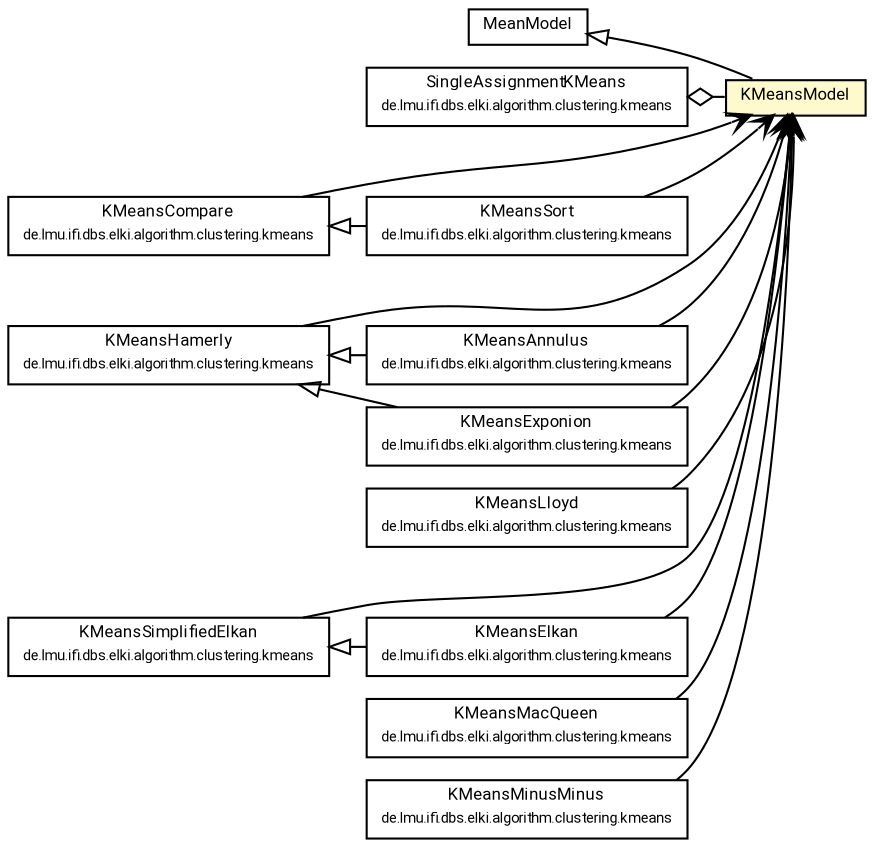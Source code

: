 #!/usr/local/bin/dot
#
# Class diagram 
# Generated by UMLGraph version R5_7_2-60-g0e99a6 (http://www.spinellis.gr/umlgraph/)
#

digraph G {
	graph [fontnames="svg"]
	edge [fontname="Roboto",fontsize=7,labelfontname="Roboto",labelfontsize=7,color="black"];
	node [fontname="Roboto",fontcolor="black",fontsize=8,shape=plaintext,margin=0,width=0,height=0];
	nodesep=0.15;
	ranksep=0.25;
	rankdir=LR;
	// de.lmu.ifi.dbs.elki.data.model.KMeansModel
	c5716665 [label=<<table title="de.lmu.ifi.dbs.elki.data.model.KMeansModel" border="0" cellborder="1" cellspacing="0" cellpadding="2" bgcolor="lemonChiffon" href="KMeansModel.html" target="_parent">
		<tr><td><table border="0" cellspacing="0" cellpadding="1">
		<tr><td align="center" balign="center"> <font face="Roboto">KMeansModel</font> </td></tr>
		</table></td></tr>
		</table>>, URL="KMeansModel.html"];
	// de.lmu.ifi.dbs.elki.data.model.MeanModel
	c5716666 [label=<<table title="de.lmu.ifi.dbs.elki.data.model.MeanModel" border="0" cellborder="1" cellspacing="0" cellpadding="2" href="MeanModel.html" target="_parent">
		<tr><td><table border="0" cellspacing="0" cellpadding="1">
		<tr><td align="center" balign="center"> <font face="Roboto">MeanModel</font> </td></tr>
		</table></td></tr>
		</table>>, URL="MeanModel.html"];
	// de.lmu.ifi.dbs.elki.algorithm.clustering.kmeans.SingleAssignmentKMeans<V extends de.lmu.ifi.dbs.elki.data.NumberVector>
	c5716878 [label=<<table title="de.lmu.ifi.dbs.elki.algorithm.clustering.kmeans.SingleAssignmentKMeans" border="0" cellborder="1" cellspacing="0" cellpadding="2" href="../../algorithm/clustering/kmeans/SingleAssignmentKMeans.html" target="_parent">
		<tr><td><table border="0" cellspacing="0" cellpadding="1">
		<tr><td align="center" balign="center"> <font face="Roboto">SingleAssignmentKMeans</font> </td></tr>
		<tr><td align="center" balign="center"> <font face="Roboto" point-size="7.0">de.lmu.ifi.dbs.elki.algorithm.clustering.kmeans</font> </td></tr>
		</table></td></tr>
		</table>>, URL="../../algorithm/clustering/kmeans/SingleAssignmentKMeans.html"];
	// de.lmu.ifi.dbs.elki.algorithm.clustering.kmeans.KMeansSort<V extends de.lmu.ifi.dbs.elki.data.NumberVector>
	c5716885 [label=<<table title="de.lmu.ifi.dbs.elki.algorithm.clustering.kmeans.KMeansSort" border="0" cellborder="1" cellspacing="0" cellpadding="2" href="../../algorithm/clustering/kmeans/KMeansSort.html" target="_parent">
		<tr><td><table border="0" cellspacing="0" cellpadding="1">
		<tr><td align="center" balign="center"> <font face="Roboto">KMeansSort</font> </td></tr>
		<tr><td align="center" balign="center"> <font face="Roboto" point-size="7.0">de.lmu.ifi.dbs.elki.algorithm.clustering.kmeans</font> </td></tr>
		</table></td></tr>
		</table>>, URL="../../algorithm/clustering/kmeans/KMeansSort.html"];
	// de.lmu.ifi.dbs.elki.algorithm.clustering.kmeans.KMeansAnnulus<V extends de.lmu.ifi.dbs.elki.data.NumberVector>
	c5716888 [label=<<table title="de.lmu.ifi.dbs.elki.algorithm.clustering.kmeans.KMeansAnnulus" border="0" cellborder="1" cellspacing="0" cellpadding="2" href="../../algorithm/clustering/kmeans/KMeansAnnulus.html" target="_parent">
		<tr><td><table border="0" cellspacing="0" cellpadding="1">
		<tr><td align="center" balign="center"> <font face="Roboto">KMeansAnnulus</font> </td></tr>
		<tr><td align="center" balign="center"> <font face="Roboto" point-size="7.0">de.lmu.ifi.dbs.elki.algorithm.clustering.kmeans</font> </td></tr>
		</table></td></tr>
		</table>>, URL="../../algorithm/clustering/kmeans/KMeansAnnulus.html"];
	// de.lmu.ifi.dbs.elki.algorithm.clustering.kmeans.KMeansExponion<V extends de.lmu.ifi.dbs.elki.data.NumberVector>
	c5716891 [label=<<table title="de.lmu.ifi.dbs.elki.algorithm.clustering.kmeans.KMeansExponion" border="0" cellborder="1" cellspacing="0" cellpadding="2" href="../../algorithm/clustering/kmeans/KMeansExponion.html" target="_parent">
		<tr><td><table border="0" cellspacing="0" cellpadding="1">
		<tr><td align="center" balign="center"> <font face="Roboto">KMeansExponion</font> </td></tr>
		<tr><td align="center" balign="center"> <font face="Roboto" point-size="7.0">de.lmu.ifi.dbs.elki.algorithm.clustering.kmeans</font> </td></tr>
		</table></td></tr>
		</table>>, URL="../../algorithm/clustering/kmeans/KMeansExponion.html"];
	// de.lmu.ifi.dbs.elki.algorithm.clustering.kmeans.KMeansLloyd<V extends de.lmu.ifi.dbs.elki.data.NumberVector>
	c5716894 [label=<<table title="de.lmu.ifi.dbs.elki.algorithm.clustering.kmeans.KMeansLloyd" border="0" cellborder="1" cellspacing="0" cellpadding="2" href="../../algorithm/clustering/kmeans/KMeansLloyd.html" target="_parent">
		<tr><td><table border="0" cellspacing="0" cellpadding="1">
		<tr><td align="center" balign="center"> <font face="Roboto">KMeansLloyd</font> </td></tr>
		<tr><td align="center" balign="center"> <font face="Roboto" point-size="7.0">de.lmu.ifi.dbs.elki.algorithm.clustering.kmeans</font> </td></tr>
		</table></td></tr>
		</table>>, URL="../../algorithm/clustering/kmeans/KMeansLloyd.html"];
	// de.lmu.ifi.dbs.elki.algorithm.clustering.kmeans.KMeansElkan<V extends de.lmu.ifi.dbs.elki.data.NumberVector>
	c5716900 [label=<<table title="de.lmu.ifi.dbs.elki.algorithm.clustering.kmeans.KMeansElkan" border="0" cellborder="1" cellspacing="0" cellpadding="2" href="../../algorithm/clustering/kmeans/KMeansElkan.html" target="_parent">
		<tr><td><table border="0" cellspacing="0" cellpadding="1">
		<tr><td align="center" balign="center"> <font face="Roboto">KMeansElkan</font> </td></tr>
		<tr><td align="center" balign="center"> <font face="Roboto" point-size="7.0">de.lmu.ifi.dbs.elki.algorithm.clustering.kmeans</font> </td></tr>
		</table></td></tr>
		</table>>, URL="../../algorithm/clustering/kmeans/KMeansElkan.html"];
	// de.lmu.ifi.dbs.elki.algorithm.clustering.kmeans.KMeansHamerly<V extends de.lmu.ifi.dbs.elki.data.NumberVector>
	c5716909 [label=<<table title="de.lmu.ifi.dbs.elki.algorithm.clustering.kmeans.KMeansHamerly" border="0" cellborder="1" cellspacing="0" cellpadding="2" href="../../algorithm/clustering/kmeans/KMeansHamerly.html" target="_parent">
		<tr><td><table border="0" cellspacing="0" cellpadding="1">
		<tr><td align="center" balign="center"> <font face="Roboto">KMeansHamerly</font> </td></tr>
		<tr><td align="center" balign="center"> <font face="Roboto" point-size="7.0">de.lmu.ifi.dbs.elki.algorithm.clustering.kmeans</font> </td></tr>
		</table></td></tr>
		</table>>, URL="../../algorithm/clustering/kmeans/KMeansHamerly.html"];
	// de.lmu.ifi.dbs.elki.algorithm.clustering.kmeans.KMeansMacQueen<V extends de.lmu.ifi.dbs.elki.data.NumberVector>
	c5716914 [label=<<table title="de.lmu.ifi.dbs.elki.algorithm.clustering.kmeans.KMeansMacQueen" border="0" cellborder="1" cellspacing="0" cellpadding="2" href="../../algorithm/clustering/kmeans/KMeansMacQueen.html" target="_parent">
		<tr><td><table border="0" cellspacing="0" cellpadding="1">
		<tr><td align="center" balign="center"> <font face="Roboto">KMeansMacQueen</font> </td></tr>
		<tr><td align="center" balign="center"> <font face="Roboto" point-size="7.0">de.lmu.ifi.dbs.elki.algorithm.clustering.kmeans</font> </td></tr>
		</table></td></tr>
		</table>>, URL="../../algorithm/clustering/kmeans/KMeansMacQueen.html"];
	// de.lmu.ifi.dbs.elki.algorithm.clustering.kmeans.KMeansMinusMinus<V extends de.lmu.ifi.dbs.elki.data.NumberVector>
	c5716917 [label=<<table title="de.lmu.ifi.dbs.elki.algorithm.clustering.kmeans.KMeansMinusMinus" border="0" cellborder="1" cellspacing="0" cellpadding="2" href="../../algorithm/clustering/kmeans/KMeansMinusMinus.html" target="_parent">
		<tr><td><table border="0" cellspacing="0" cellpadding="1">
		<tr><td align="center" balign="center"> <font face="Roboto">KMeansMinusMinus</font> </td></tr>
		<tr><td align="center" balign="center"> <font face="Roboto" point-size="7.0">de.lmu.ifi.dbs.elki.algorithm.clustering.kmeans</font> </td></tr>
		</table></td></tr>
		</table>>, URL="../../algorithm/clustering/kmeans/KMeansMinusMinus.html"];
	// de.lmu.ifi.dbs.elki.algorithm.clustering.kmeans.KMeansSimplifiedElkan<V extends de.lmu.ifi.dbs.elki.data.NumberVector>
	c5716928 [label=<<table title="de.lmu.ifi.dbs.elki.algorithm.clustering.kmeans.KMeansSimplifiedElkan" border="0" cellborder="1" cellspacing="0" cellpadding="2" href="../../algorithm/clustering/kmeans/KMeansSimplifiedElkan.html" target="_parent">
		<tr><td><table border="0" cellspacing="0" cellpadding="1">
		<tr><td align="center" balign="center"> <font face="Roboto">KMeansSimplifiedElkan</font> </td></tr>
		<tr><td align="center" balign="center"> <font face="Roboto" point-size="7.0">de.lmu.ifi.dbs.elki.algorithm.clustering.kmeans</font> </td></tr>
		</table></td></tr>
		</table>>, URL="../../algorithm/clustering/kmeans/KMeansSimplifiedElkan.html"];
	// de.lmu.ifi.dbs.elki.algorithm.clustering.kmeans.KMeansCompare<V extends de.lmu.ifi.dbs.elki.data.NumberVector>
	c5716941 [label=<<table title="de.lmu.ifi.dbs.elki.algorithm.clustering.kmeans.KMeansCompare" border="0" cellborder="1" cellspacing="0" cellpadding="2" href="../../algorithm/clustering/kmeans/KMeansCompare.html" target="_parent">
		<tr><td><table border="0" cellspacing="0" cellpadding="1">
		<tr><td align="center" balign="center"> <font face="Roboto">KMeansCompare</font> </td></tr>
		<tr><td align="center" balign="center"> <font face="Roboto" point-size="7.0">de.lmu.ifi.dbs.elki.algorithm.clustering.kmeans</font> </td></tr>
		</table></td></tr>
		</table>>, URL="../../algorithm/clustering/kmeans/KMeansCompare.html"];
	// de.lmu.ifi.dbs.elki.data.model.KMeansModel extends de.lmu.ifi.dbs.elki.data.model.MeanModel
	c5716666 -> c5716665 [arrowtail=empty,dir=back,weight=10];
	// de.lmu.ifi.dbs.elki.algorithm.clustering.kmeans.SingleAssignmentKMeans<V extends de.lmu.ifi.dbs.elki.data.NumberVector> has de.lmu.ifi.dbs.elki.data.model.KMeansModel
	c5716878 -> c5716665 [arrowhead=none,arrowtail=ediamond,dir=back,weight=4];
	// de.lmu.ifi.dbs.elki.algorithm.clustering.kmeans.KMeansSort<V extends de.lmu.ifi.dbs.elki.data.NumberVector> extends de.lmu.ifi.dbs.elki.algorithm.clustering.kmeans.KMeansCompare<V extends de.lmu.ifi.dbs.elki.data.NumberVector>
	c5716941 -> c5716885 [arrowtail=empty,dir=back,weight=10];
	// de.lmu.ifi.dbs.elki.algorithm.clustering.kmeans.KMeansSort<V extends de.lmu.ifi.dbs.elki.data.NumberVector> navassoc de.lmu.ifi.dbs.elki.data.model.KMeansModel
	c5716885 -> c5716665 [arrowhead=open,weight=1];
	// de.lmu.ifi.dbs.elki.algorithm.clustering.kmeans.KMeansAnnulus<V extends de.lmu.ifi.dbs.elki.data.NumberVector> extends de.lmu.ifi.dbs.elki.algorithm.clustering.kmeans.KMeansHamerly<V extends de.lmu.ifi.dbs.elki.data.NumberVector>
	c5716909 -> c5716888 [arrowtail=empty,dir=back,weight=10];
	// de.lmu.ifi.dbs.elki.algorithm.clustering.kmeans.KMeansAnnulus<V extends de.lmu.ifi.dbs.elki.data.NumberVector> navassoc de.lmu.ifi.dbs.elki.data.model.KMeansModel
	c5716888 -> c5716665 [arrowhead=open,weight=1];
	// de.lmu.ifi.dbs.elki.algorithm.clustering.kmeans.KMeansExponion<V extends de.lmu.ifi.dbs.elki.data.NumberVector> extends de.lmu.ifi.dbs.elki.algorithm.clustering.kmeans.KMeansHamerly<V extends de.lmu.ifi.dbs.elki.data.NumberVector>
	c5716909 -> c5716891 [arrowtail=empty,dir=back,weight=10];
	// de.lmu.ifi.dbs.elki.algorithm.clustering.kmeans.KMeansExponion<V extends de.lmu.ifi.dbs.elki.data.NumberVector> navassoc de.lmu.ifi.dbs.elki.data.model.KMeansModel
	c5716891 -> c5716665 [arrowhead=open,weight=1];
	// de.lmu.ifi.dbs.elki.algorithm.clustering.kmeans.KMeansLloyd<V extends de.lmu.ifi.dbs.elki.data.NumberVector> navassoc de.lmu.ifi.dbs.elki.data.model.KMeansModel
	c5716894 -> c5716665 [arrowhead=open,weight=1];
	// de.lmu.ifi.dbs.elki.algorithm.clustering.kmeans.KMeansElkan<V extends de.lmu.ifi.dbs.elki.data.NumberVector> extends de.lmu.ifi.dbs.elki.algorithm.clustering.kmeans.KMeansSimplifiedElkan<V extends de.lmu.ifi.dbs.elki.data.NumberVector>
	c5716928 -> c5716900 [arrowtail=empty,dir=back,weight=10];
	// de.lmu.ifi.dbs.elki.algorithm.clustering.kmeans.KMeansElkan<V extends de.lmu.ifi.dbs.elki.data.NumberVector> navassoc de.lmu.ifi.dbs.elki.data.model.KMeansModel
	c5716900 -> c5716665 [arrowhead=open,weight=1];
	// de.lmu.ifi.dbs.elki.algorithm.clustering.kmeans.KMeansHamerly<V extends de.lmu.ifi.dbs.elki.data.NumberVector> navassoc de.lmu.ifi.dbs.elki.data.model.KMeansModel
	c5716909 -> c5716665 [arrowhead=open,weight=1];
	// de.lmu.ifi.dbs.elki.algorithm.clustering.kmeans.KMeansMacQueen<V extends de.lmu.ifi.dbs.elki.data.NumberVector> navassoc de.lmu.ifi.dbs.elki.data.model.KMeansModel
	c5716914 -> c5716665 [arrowhead=open,weight=1];
	// de.lmu.ifi.dbs.elki.algorithm.clustering.kmeans.KMeansMinusMinus<V extends de.lmu.ifi.dbs.elki.data.NumberVector> navassoc de.lmu.ifi.dbs.elki.data.model.KMeansModel
	c5716917 -> c5716665 [arrowhead=open,weight=1];
	// de.lmu.ifi.dbs.elki.algorithm.clustering.kmeans.KMeansSimplifiedElkan<V extends de.lmu.ifi.dbs.elki.data.NumberVector> navassoc de.lmu.ifi.dbs.elki.data.model.KMeansModel
	c5716928 -> c5716665 [arrowhead=open,weight=1];
	// de.lmu.ifi.dbs.elki.algorithm.clustering.kmeans.KMeansCompare<V extends de.lmu.ifi.dbs.elki.data.NumberVector> navassoc de.lmu.ifi.dbs.elki.data.model.KMeansModel
	c5716941 -> c5716665 [arrowhead=open,weight=1];
}

